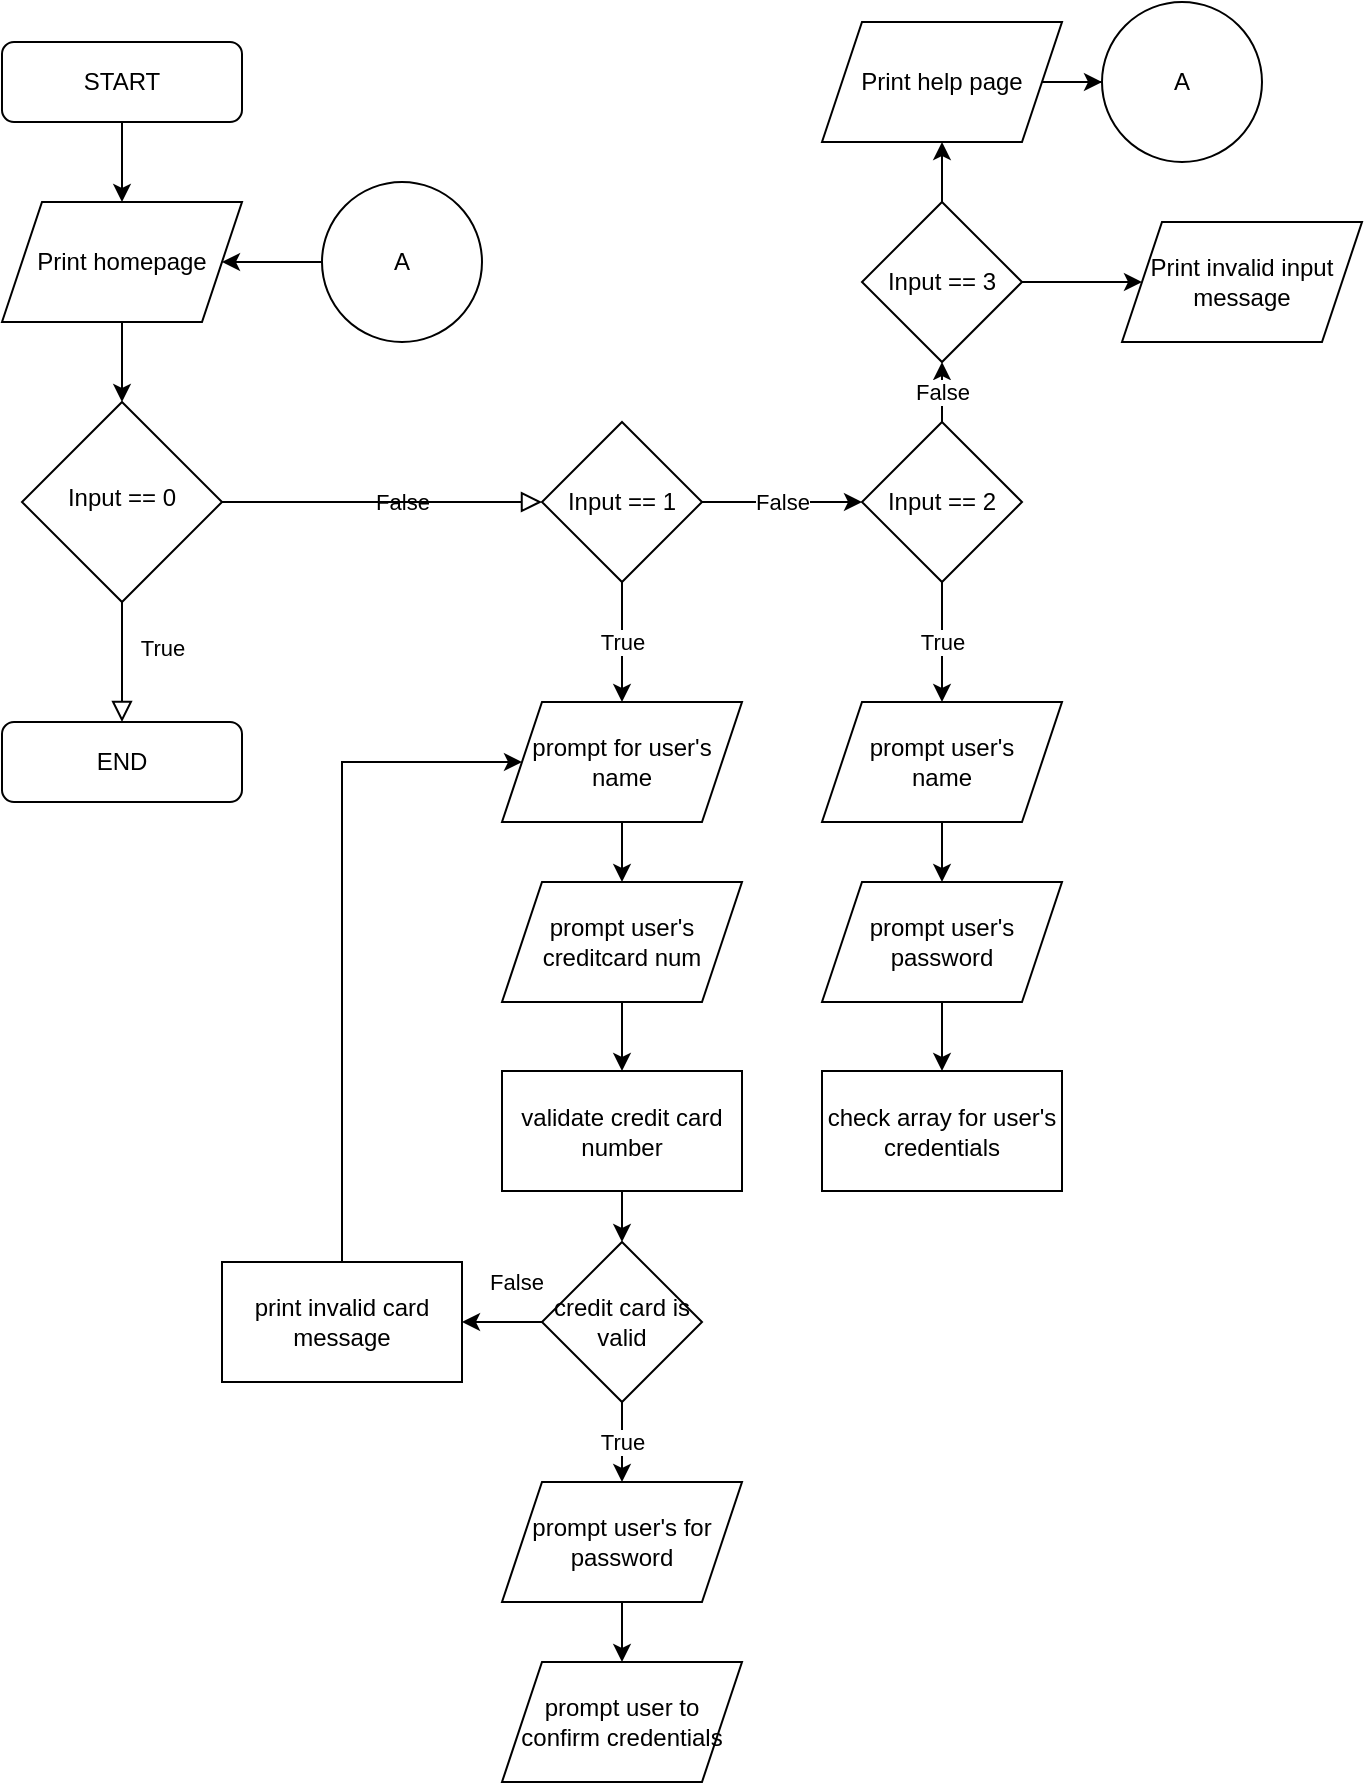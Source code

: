 <mxfile version="21.3.8" type="github">
  <diagram id="C5RBs43oDa-KdzZeNtuy" name="Page-1">
    <mxGraphModel dx="526" dy="790" grid="1" gridSize="10" guides="1" tooltips="1" connect="1" arrows="1" fold="1" page="1" pageScale="1" pageWidth="827" pageHeight="1169" math="0" shadow="0">
      <root>
        <mxCell id="WIyWlLk6GJQsqaUBKTNV-0" />
        <mxCell id="WIyWlLk6GJQsqaUBKTNV-1" parent="WIyWlLk6GJQsqaUBKTNV-0" />
        <mxCell id="pJbdp-igxGVZgu7KEz1X-54" value="" style="edgeStyle=orthogonalEdgeStyle;rounded=0;orthogonalLoop=1;jettySize=auto;html=1;" edge="1" parent="WIyWlLk6GJQsqaUBKTNV-1" source="WIyWlLk6GJQsqaUBKTNV-3" target="pJbdp-igxGVZgu7KEz1X-24">
          <mxGeometry relative="1" as="geometry" />
        </mxCell>
        <mxCell id="WIyWlLk6GJQsqaUBKTNV-3" value="START" style="rounded=1;whiteSpace=wrap;html=1;fontSize=12;glass=0;strokeWidth=1;shadow=0;" parent="WIyWlLk6GJQsqaUBKTNV-1" vertex="1">
          <mxGeometry x="80" y="40" width="120" height="40" as="geometry" />
        </mxCell>
        <mxCell id="WIyWlLk6GJQsqaUBKTNV-4" value="True" style="rounded=0;html=1;jettySize=auto;orthogonalLoop=1;fontSize=11;endArrow=block;endFill=0;endSize=8;strokeWidth=1;shadow=0;labelBackgroundColor=none;edgeStyle=orthogonalEdgeStyle;entryX=0.5;entryY=0;entryDx=0;entryDy=0;" parent="WIyWlLk6GJQsqaUBKTNV-1" source="WIyWlLk6GJQsqaUBKTNV-6" target="WIyWlLk6GJQsqaUBKTNV-11" edge="1">
          <mxGeometry x="-0.249" y="20" relative="1" as="geometry">
            <mxPoint as="offset" />
            <mxPoint x="220" y="270" as="sourcePoint" />
            <mxPoint x="220" y="290" as="targetPoint" />
          </mxGeometry>
        </mxCell>
        <mxCell id="WIyWlLk6GJQsqaUBKTNV-5" value="False" style="edgeStyle=orthogonalEdgeStyle;rounded=0;html=1;jettySize=auto;orthogonalLoop=1;fontSize=11;endArrow=block;endFill=0;endSize=8;strokeWidth=1;shadow=0;labelBackgroundColor=none;entryX=0;entryY=0.5;entryDx=0;entryDy=0;" parent="WIyWlLk6GJQsqaUBKTNV-1" source="WIyWlLk6GJQsqaUBKTNV-6" target="pJbdp-igxGVZgu7KEz1X-1" edge="1">
          <mxGeometry x="-0.005" y="-10" relative="1" as="geometry">
            <mxPoint x="10" y="-10" as="offset" />
            <mxPoint x="370" y="220" as="targetPoint" />
          </mxGeometry>
        </mxCell>
        <mxCell id="WIyWlLk6GJQsqaUBKTNV-11" value="END" style="rounded=1;whiteSpace=wrap;html=1;fontSize=12;glass=0;strokeWidth=1;shadow=0;" parent="WIyWlLk6GJQsqaUBKTNV-1" vertex="1">
          <mxGeometry x="80" y="380" width="120" height="40" as="geometry" />
        </mxCell>
        <mxCell id="pJbdp-igxGVZgu7KEz1X-10" value="False" style="edgeStyle=orthogonalEdgeStyle;rounded=0;orthogonalLoop=1;jettySize=auto;html=1;" edge="1" parent="WIyWlLk6GJQsqaUBKTNV-1" source="pJbdp-igxGVZgu7KEz1X-0" target="pJbdp-igxGVZgu7KEz1X-9">
          <mxGeometry relative="1" as="geometry" />
        </mxCell>
        <mxCell id="pJbdp-igxGVZgu7KEz1X-36" value="True" style="edgeStyle=orthogonalEdgeStyle;rounded=0;orthogonalLoop=1;jettySize=auto;html=1;" edge="1" parent="WIyWlLk6GJQsqaUBKTNV-1" source="pJbdp-igxGVZgu7KEz1X-0" target="pJbdp-igxGVZgu7KEz1X-34">
          <mxGeometry relative="1" as="geometry" />
        </mxCell>
        <mxCell id="pJbdp-igxGVZgu7KEz1X-0" value="Input == 2" style="rhombus;whiteSpace=wrap;html=1;" vertex="1" parent="WIyWlLk6GJQsqaUBKTNV-1">
          <mxGeometry x="510" y="230" width="80" height="80" as="geometry" />
        </mxCell>
        <mxCell id="pJbdp-igxGVZgu7KEz1X-5" value="False" style="edgeStyle=orthogonalEdgeStyle;rounded=0;orthogonalLoop=1;jettySize=auto;html=1;" edge="1" parent="WIyWlLk6GJQsqaUBKTNV-1" source="pJbdp-igxGVZgu7KEz1X-1" target="pJbdp-igxGVZgu7KEz1X-0">
          <mxGeometry relative="1" as="geometry" />
        </mxCell>
        <mxCell id="pJbdp-igxGVZgu7KEz1X-35" value="True" style="edgeStyle=orthogonalEdgeStyle;rounded=0;orthogonalLoop=1;jettySize=auto;html=1;" edge="1" parent="WIyWlLk6GJQsqaUBKTNV-1" source="pJbdp-igxGVZgu7KEz1X-1" target="pJbdp-igxGVZgu7KEz1X-33">
          <mxGeometry relative="1" as="geometry" />
        </mxCell>
        <mxCell id="pJbdp-igxGVZgu7KEz1X-1" value="Input == 1" style="rhombus;whiteSpace=wrap;html=1;" vertex="1" parent="WIyWlLk6GJQsqaUBKTNV-1">
          <mxGeometry x="350" y="230" width="80" height="80" as="geometry" />
        </mxCell>
        <mxCell id="pJbdp-igxGVZgu7KEz1X-32" value="" style="edgeStyle=orthogonalEdgeStyle;rounded=0;orthogonalLoop=1;jettySize=auto;html=1;" edge="1" parent="WIyWlLk6GJQsqaUBKTNV-1" source="pJbdp-igxGVZgu7KEz1X-9" target="pJbdp-igxGVZgu7KEz1X-28">
          <mxGeometry relative="1" as="geometry" />
        </mxCell>
        <mxCell id="pJbdp-igxGVZgu7KEz1X-38" value="" style="edgeStyle=orthogonalEdgeStyle;rounded=0;orthogonalLoop=1;jettySize=auto;html=1;" edge="1" parent="WIyWlLk6GJQsqaUBKTNV-1" source="pJbdp-igxGVZgu7KEz1X-9" target="pJbdp-igxGVZgu7KEz1X-37">
          <mxGeometry relative="1" as="geometry" />
        </mxCell>
        <mxCell id="pJbdp-igxGVZgu7KEz1X-9" value="Input == 3" style="rhombus;whiteSpace=wrap;html=1;" vertex="1" parent="WIyWlLk6GJQsqaUBKTNV-1">
          <mxGeometry x="510" y="120" width="80" height="80" as="geometry" />
        </mxCell>
        <mxCell id="pJbdp-igxGVZgu7KEz1X-15" value="A" style="ellipse;whiteSpace=wrap;html=1;" vertex="1" parent="WIyWlLk6GJQsqaUBKTNV-1">
          <mxGeometry x="630" y="20" width="80" height="80" as="geometry" />
        </mxCell>
        <mxCell id="pJbdp-igxGVZgu7KEz1X-26" value="" style="edgeStyle=orthogonalEdgeStyle;rounded=0;orthogonalLoop=1;jettySize=auto;html=1;" edge="1" parent="WIyWlLk6GJQsqaUBKTNV-1" source="pJbdp-igxGVZgu7KEz1X-21" target="pJbdp-igxGVZgu7KEz1X-24">
          <mxGeometry relative="1" as="geometry" />
        </mxCell>
        <mxCell id="pJbdp-igxGVZgu7KEz1X-21" value="A" style="ellipse;whiteSpace=wrap;html=1;aspect=fixed;" vertex="1" parent="WIyWlLk6GJQsqaUBKTNV-1">
          <mxGeometry x="240" y="110" width="80" height="80" as="geometry" />
        </mxCell>
        <mxCell id="pJbdp-igxGVZgu7KEz1X-27" value="" style="edgeStyle=orthogonalEdgeStyle;rounded=0;orthogonalLoop=1;jettySize=auto;html=1;" edge="1" parent="WIyWlLk6GJQsqaUBKTNV-1" source="pJbdp-igxGVZgu7KEz1X-24" target="WIyWlLk6GJQsqaUBKTNV-6">
          <mxGeometry relative="1" as="geometry" />
        </mxCell>
        <mxCell id="pJbdp-igxGVZgu7KEz1X-24" value="Print homepage" style="shape=parallelogram;perimeter=parallelogramPerimeter;whiteSpace=wrap;html=1;fixedSize=1;" vertex="1" parent="WIyWlLk6GJQsqaUBKTNV-1">
          <mxGeometry x="80" y="120" width="120" height="60" as="geometry" />
        </mxCell>
        <mxCell id="pJbdp-igxGVZgu7KEz1X-30" value="" style="edgeStyle=orthogonalEdgeStyle;rounded=0;orthogonalLoop=1;jettySize=auto;html=1;" edge="1" parent="WIyWlLk6GJQsqaUBKTNV-1" source="pJbdp-igxGVZgu7KEz1X-28" target="pJbdp-igxGVZgu7KEz1X-15">
          <mxGeometry relative="1" as="geometry" />
        </mxCell>
        <mxCell id="pJbdp-igxGVZgu7KEz1X-28" value="Print help page" style="shape=parallelogram;perimeter=parallelogramPerimeter;whiteSpace=wrap;html=1;fixedSize=1;" vertex="1" parent="WIyWlLk6GJQsqaUBKTNV-1">
          <mxGeometry x="490" y="30" width="120" height="60" as="geometry" />
        </mxCell>
        <mxCell id="pJbdp-igxGVZgu7KEz1X-40" value="" style="edgeStyle=orthogonalEdgeStyle;rounded=0;orthogonalLoop=1;jettySize=auto;html=1;" edge="1" parent="WIyWlLk6GJQsqaUBKTNV-1" source="pJbdp-igxGVZgu7KEz1X-33" target="pJbdp-igxGVZgu7KEz1X-39">
          <mxGeometry relative="1" as="geometry" />
        </mxCell>
        <mxCell id="pJbdp-igxGVZgu7KEz1X-33" value="prompt for user&#39;s&lt;br&gt;name" style="shape=parallelogram;perimeter=parallelogramPerimeter;whiteSpace=wrap;html=1;fixedSize=1;" vertex="1" parent="WIyWlLk6GJQsqaUBKTNV-1">
          <mxGeometry x="330" y="370" width="120" height="60" as="geometry" />
        </mxCell>
        <mxCell id="pJbdp-igxGVZgu7KEz1X-43" value="" style="edgeStyle=orthogonalEdgeStyle;rounded=0;orthogonalLoop=1;jettySize=auto;html=1;" edge="1" parent="WIyWlLk6GJQsqaUBKTNV-1" source="pJbdp-igxGVZgu7KEz1X-34" target="pJbdp-igxGVZgu7KEz1X-42">
          <mxGeometry relative="1" as="geometry" />
        </mxCell>
        <mxCell id="pJbdp-igxGVZgu7KEz1X-34" value="prompt user&#39;s&lt;br&gt;name" style="shape=parallelogram;perimeter=parallelogramPerimeter;whiteSpace=wrap;html=1;fixedSize=1;" vertex="1" parent="WIyWlLk6GJQsqaUBKTNV-1">
          <mxGeometry x="490" y="370" width="120" height="60" as="geometry" />
        </mxCell>
        <mxCell id="pJbdp-igxGVZgu7KEz1X-37" value="Print invalid input message" style="shape=parallelogram;perimeter=parallelogramPerimeter;whiteSpace=wrap;html=1;fixedSize=1;" vertex="1" parent="WIyWlLk6GJQsqaUBKTNV-1">
          <mxGeometry x="640" y="130" width="120" height="60" as="geometry" />
        </mxCell>
        <mxCell id="pJbdp-igxGVZgu7KEz1X-45" value="" style="edgeStyle=orthogonalEdgeStyle;rounded=0;orthogonalLoop=1;jettySize=auto;html=1;" edge="1" parent="WIyWlLk6GJQsqaUBKTNV-1" source="pJbdp-igxGVZgu7KEz1X-39" target="pJbdp-igxGVZgu7KEz1X-44">
          <mxGeometry relative="1" as="geometry" />
        </mxCell>
        <mxCell id="pJbdp-igxGVZgu7KEz1X-39" value="prompt user&#39;s&lt;br&gt;creditcard num" style="shape=parallelogram;perimeter=parallelogramPerimeter;whiteSpace=wrap;html=1;fixedSize=1;" vertex="1" parent="WIyWlLk6GJQsqaUBKTNV-1">
          <mxGeometry x="330" y="460" width="120" height="60" as="geometry" />
        </mxCell>
        <mxCell id="pJbdp-igxGVZgu7KEz1X-47" value="" style="edgeStyle=orthogonalEdgeStyle;rounded=0;orthogonalLoop=1;jettySize=auto;html=1;" edge="1" parent="WIyWlLk6GJQsqaUBKTNV-1" source="pJbdp-igxGVZgu7KEz1X-42" target="pJbdp-igxGVZgu7KEz1X-46">
          <mxGeometry relative="1" as="geometry" />
        </mxCell>
        <mxCell id="pJbdp-igxGVZgu7KEz1X-42" value="prompt user&#39;s&lt;br&gt;password" style="shape=parallelogram;perimeter=parallelogramPerimeter;whiteSpace=wrap;html=1;fixedSize=1;" vertex="1" parent="WIyWlLk6GJQsqaUBKTNV-1">
          <mxGeometry x="490" y="460" width="120" height="60" as="geometry" />
        </mxCell>
        <mxCell id="pJbdp-igxGVZgu7KEz1X-49" value="" style="edgeStyle=orthogonalEdgeStyle;rounded=0;orthogonalLoop=1;jettySize=auto;html=1;" edge="1" parent="WIyWlLk6GJQsqaUBKTNV-1" source="pJbdp-igxGVZgu7KEz1X-44" target="pJbdp-igxGVZgu7KEz1X-48">
          <mxGeometry relative="1" as="geometry" />
        </mxCell>
        <mxCell id="pJbdp-igxGVZgu7KEz1X-44" value="validate credit card number" style="whiteSpace=wrap;html=1;" vertex="1" parent="WIyWlLk6GJQsqaUBKTNV-1">
          <mxGeometry x="330" y="554.5" width="120" height="60" as="geometry" />
        </mxCell>
        <mxCell id="pJbdp-igxGVZgu7KEz1X-46" value="check array for user&#39;s credentials" style="whiteSpace=wrap;html=1;" vertex="1" parent="WIyWlLk6GJQsqaUBKTNV-1">
          <mxGeometry x="490" y="554.5" width="120" height="60" as="geometry" />
        </mxCell>
        <mxCell id="pJbdp-igxGVZgu7KEz1X-51" value="False" style="edgeStyle=orthogonalEdgeStyle;rounded=0;orthogonalLoop=1;jettySize=auto;html=1;" edge="1" parent="WIyWlLk6GJQsqaUBKTNV-1" source="pJbdp-igxGVZgu7KEz1X-48" target="pJbdp-igxGVZgu7KEz1X-50">
          <mxGeometry x="-0.333" y="-20" relative="1" as="geometry">
            <mxPoint as="offset" />
          </mxGeometry>
        </mxCell>
        <mxCell id="pJbdp-igxGVZgu7KEz1X-56" value="True" style="edgeStyle=orthogonalEdgeStyle;rounded=0;orthogonalLoop=1;jettySize=auto;html=1;" edge="1" parent="WIyWlLk6GJQsqaUBKTNV-1" source="pJbdp-igxGVZgu7KEz1X-48" target="pJbdp-igxGVZgu7KEz1X-55">
          <mxGeometry relative="1" as="geometry" />
        </mxCell>
        <mxCell id="pJbdp-igxGVZgu7KEz1X-48" value="credit card is valid" style="rhombus;whiteSpace=wrap;html=1;" vertex="1" parent="WIyWlLk6GJQsqaUBKTNV-1">
          <mxGeometry x="350" y="640" width="80" height="80" as="geometry" />
        </mxCell>
        <mxCell id="pJbdp-igxGVZgu7KEz1X-52" style="edgeStyle=orthogonalEdgeStyle;rounded=0;orthogonalLoop=1;jettySize=auto;html=1;exitX=0.5;exitY=0;exitDx=0;exitDy=0;" edge="1" parent="WIyWlLk6GJQsqaUBKTNV-1" source="pJbdp-igxGVZgu7KEz1X-50" target="pJbdp-igxGVZgu7KEz1X-33">
          <mxGeometry relative="1" as="geometry">
            <mxPoint x="260" y="390" as="targetPoint" />
            <Array as="points">
              <mxPoint x="250" y="400" />
            </Array>
          </mxGeometry>
        </mxCell>
        <mxCell id="pJbdp-igxGVZgu7KEz1X-50" value="print invalid card message" style="whiteSpace=wrap;html=1;" vertex="1" parent="WIyWlLk6GJQsqaUBKTNV-1">
          <mxGeometry x="190" y="650" width="120" height="60" as="geometry" />
        </mxCell>
        <mxCell id="WIyWlLk6GJQsqaUBKTNV-6" value="Input == 0" style="rhombus;whiteSpace=wrap;html=1;shadow=0;fontFamily=Helvetica;fontSize=12;align=center;strokeWidth=1;spacing=6;spacingTop=-4;" parent="WIyWlLk6GJQsqaUBKTNV-1" vertex="1">
          <mxGeometry x="90" y="220" width="100" height="100" as="geometry" />
        </mxCell>
        <mxCell id="pJbdp-igxGVZgu7KEz1X-58" value="" style="edgeStyle=orthogonalEdgeStyle;rounded=0;orthogonalLoop=1;jettySize=auto;html=1;" edge="1" parent="WIyWlLk6GJQsqaUBKTNV-1" source="pJbdp-igxGVZgu7KEz1X-55" target="pJbdp-igxGVZgu7KEz1X-57">
          <mxGeometry relative="1" as="geometry" />
        </mxCell>
        <mxCell id="pJbdp-igxGVZgu7KEz1X-55" value="prompt user&#39;s for password" style="shape=parallelogram;perimeter=parallelogramPerimeter;whiteSpace=wrap;html=1;fixedSize=1;" vertex="1" parent="WIyWlLk6GJQsqaUBKTNV-1">
          <mxGeometry x="330" y="760" width="120" height="60" as="geometry" />
        </mxCell>
        <mxCell id="pJbdp-igxGVZgu7KEz1X-57" value="prompt user to confirm credentials" style="shape=parallelogram;perimeter=parallelogramPerimeter;whiteSpace=wrap;html=1;fixedSize=1;" vertex="1" parent="WIyWlLk6GJQsqaUBKTNV-1">
          <mxGeometry x="330" y="850" width="120" height="60" as="geometry" />
        </mxCell>
      </root>
    </mxGraphModel>
  </diagram>
</mxfile>
